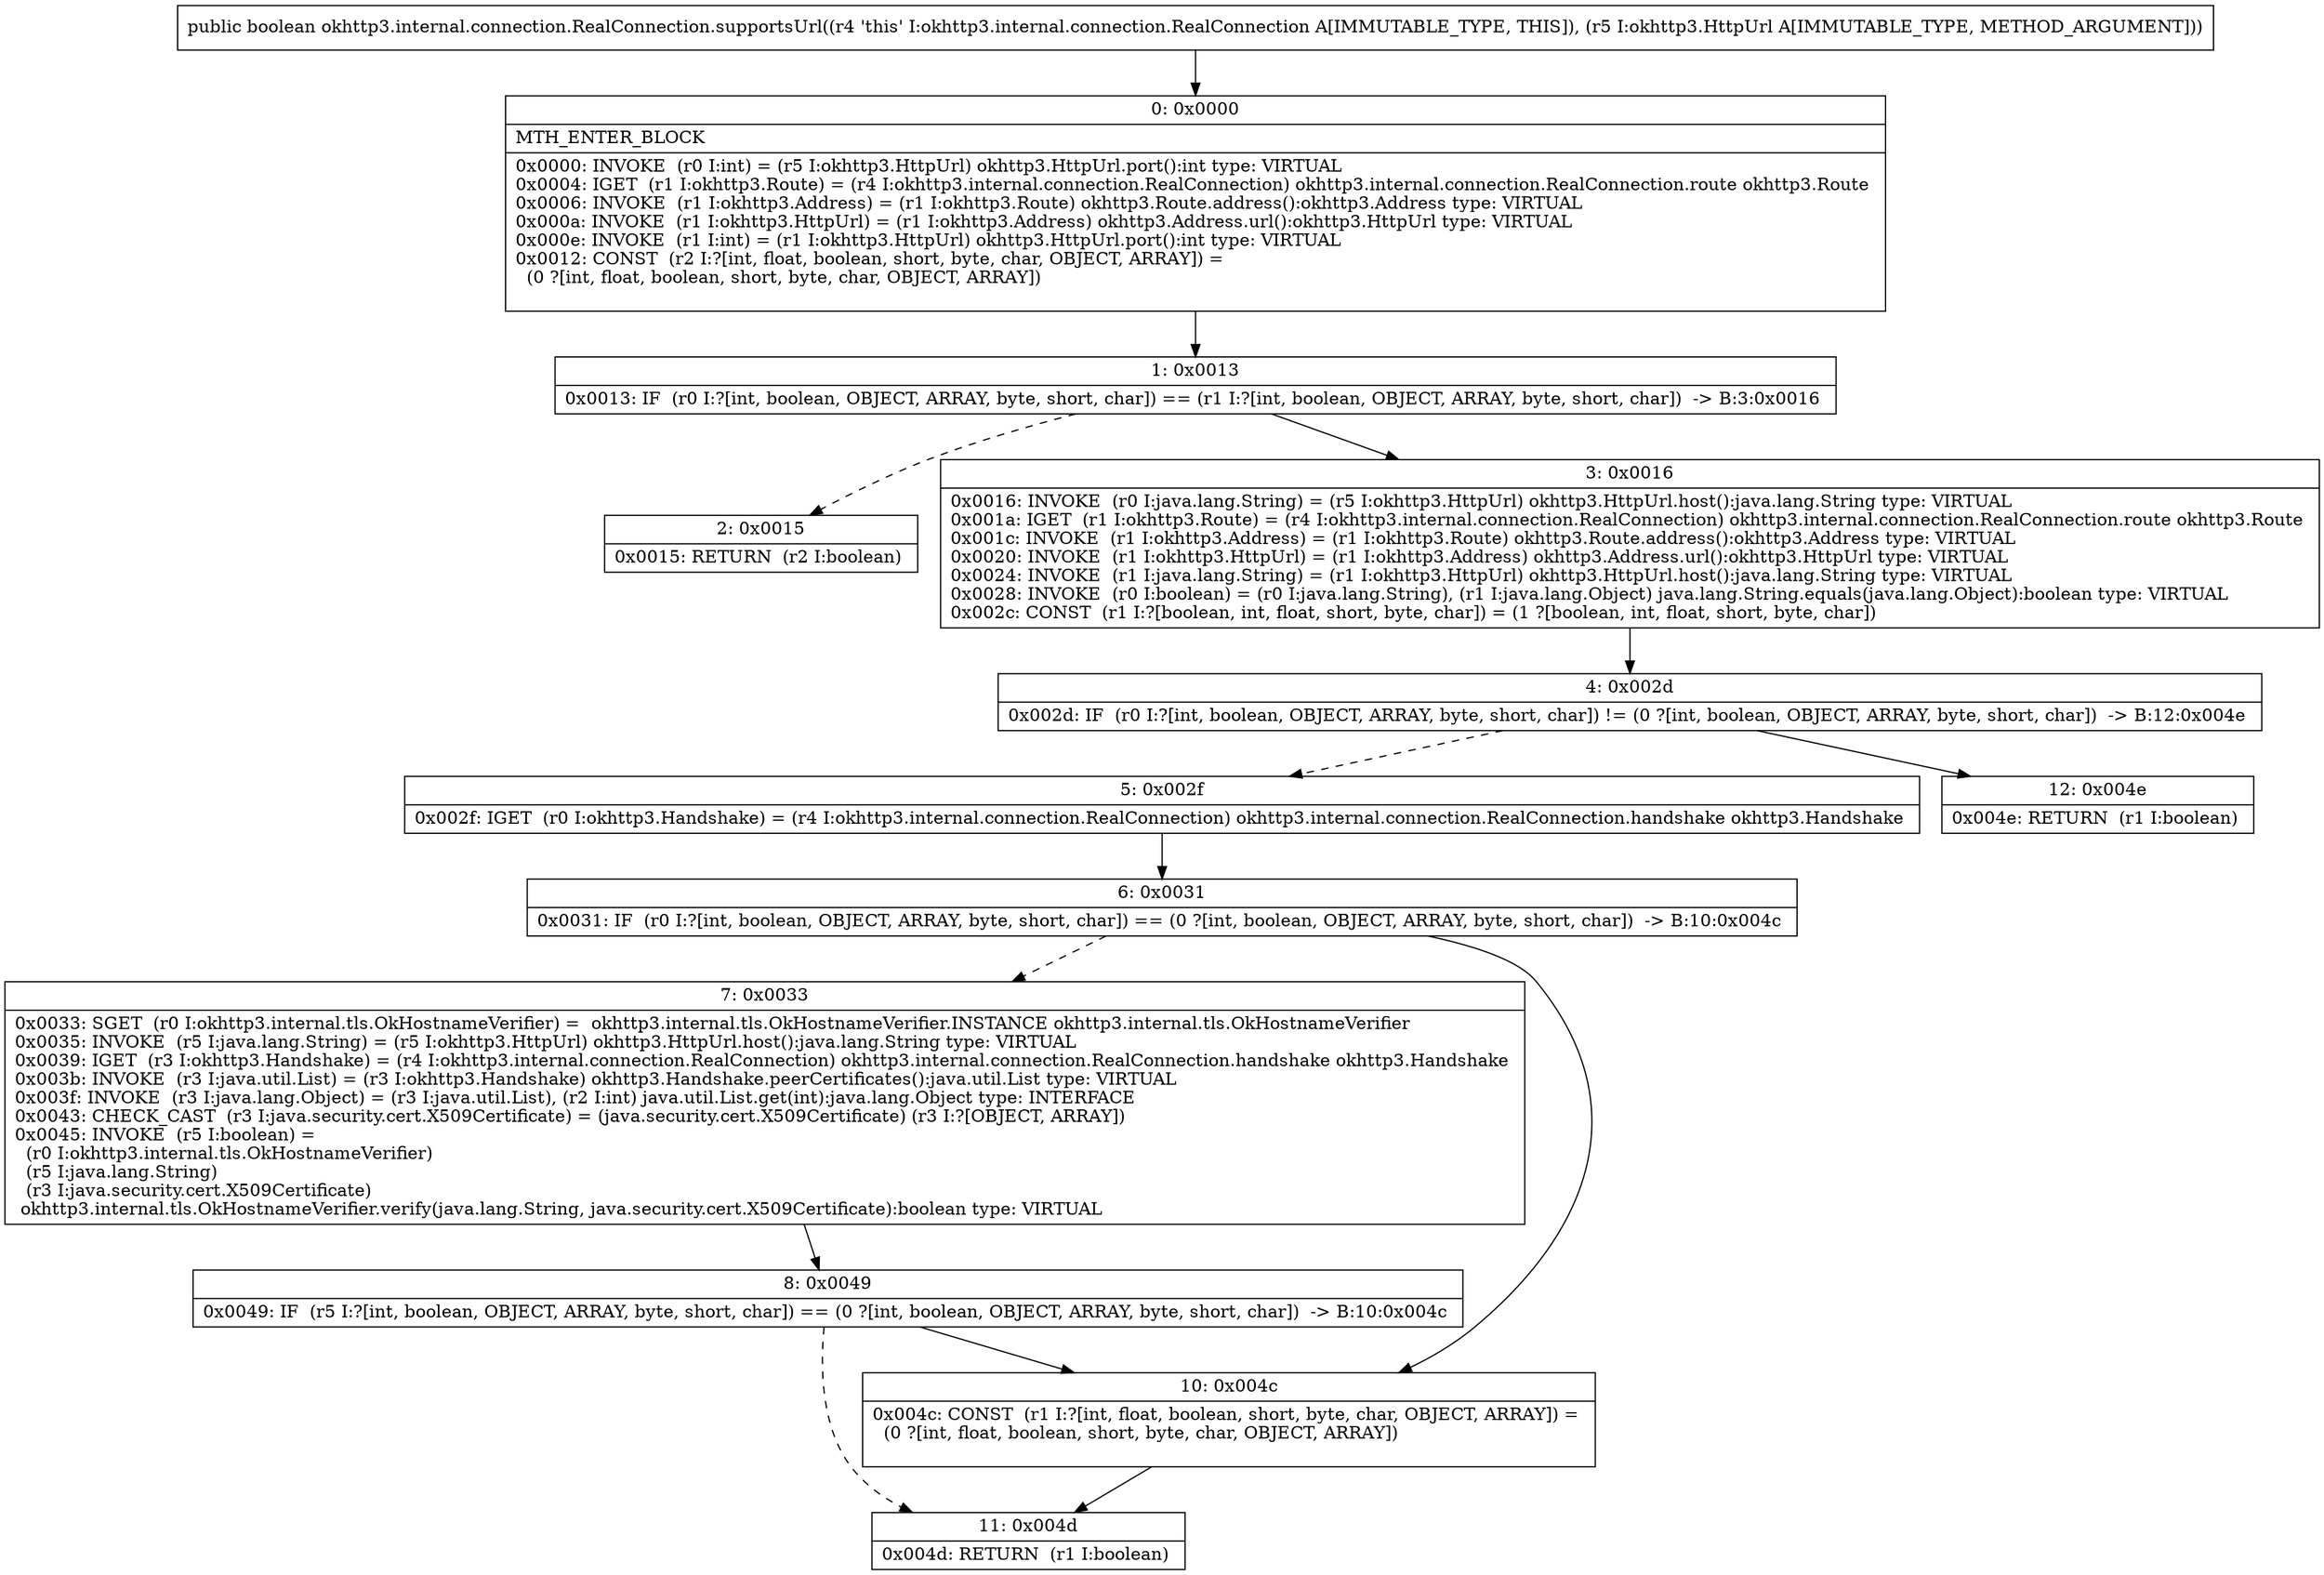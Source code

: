 digraph "CFG forokhttp3.internal.connection.RealConnection.supportsUrl(Lokhttp3\/HttpUrl;)Z" {
Node_0 [shape=record,label="{0\:\ 0x0000|MTH_ENTER_BLOCK\l|0x0000: INVOKE  (r0 I:int) = (r5 I:okhttp3.HttpUrl) okhttp3.HttpUrl.port():int type: VIRTUAL \l0x0004: IGET  (r1 I:okhttp3.Route) = (r4 I:okhttp3.internal.connection.RealConnection) okhttp3.internal.connection.RealConnection.route okhttp3.Route \l0x0006: INVOKE  (r1 I:okhttp3.Address) = (r1 I:okhttp3.Route) okhttp3.Route.address():okhttp3.Address type: VIRTUAL \l0x000a: INVOKE  (r1 I:okhttp3.HttpUrl) = (r1 I:okhttp3.Address) okhttp3.Address.url():okhttp3.HttpUrl type: VIRTUAL \l0x000e: INVOKE  (r1 I:int) = (r1 I:okhttp3.HttpUrl) okhttp3.HttpUrl.port():int type: VIRTUAL \l0x0012: CONST  (r2 I:?[int, float, boolean, short, byte, char, OBJECT, ARRAY]) = \l  (0 ?[int, float, boolean, short, byte, char, OBJECT, ARRAY])\l \l}"];
Node_1 [shape=record,label="{1\:\ 0x0013|0x0013: IF  (r0 I:?[int, boolean, OBJECT, ARRAY, byte, short, char]) == (r1 I:?[int, boolean, OBJECT, ARRAY, byte, short, char])  \-\> B:3:0x0016 \l}"];
Node_2 [shape=record,label="{2\:\ 0x0015|0x0015: RETURN  (r2 I:boolean) \l}"];
Node_3 [shape=record,label="{3\:\ 0x0016|0x0016: INVOKE  (r0 I:java.lang.String) = (r5 I:okhttp3.HttpUrl) okhttp3.HttpUrl.host():java.lang.String type: VIRTUAL \l0x001a: IGET  (r1 I:okhttp3.Route) = (r4 I:okhttp3.internal.connection.RealConnection) okhttp3.internal.connection.RealConnection.route okhttp3.Route \l0x001c: INVOKE  (r1 I:okhttp3.Address) = (r1 I:okhttp3.Route) okhttp3.Route.address():okhttp3.Address type: VIRTUAL \l0x0020: INVOKE  (r1 I:okhttp3.HttpUrl) = (r1 I:okhttp3.Address) okhttp3.Address.url():okhttp3.HttpUrl type: VIRTUAL \l0x0024: INVOKE  (r1 I:java.lang.String) = (r1 I:okhttp3.HttpUrl) okhttp3.HttpUrl.host():java.lang.String type: VIRTUAL \l0x0028: INVOKE  (r0 I:boolean) = (r0 I:java.lang.String), (r1 I:java.lang.Object) java.lang.String.equals(java.lang.Object):boolean type: VIRTUAL \l0x002c: CONST  (r1 I:?[boolean, int, float, short, byte, char]) = (1 ?[boolean, int, float, short, byte, char]) \l}"];
Node_4 [shape=record,label="{4\:\ 0x002d|0x002d: IF  (r0 I:?[int, boolean, OBJECT, ARRAY, byte, short, char]) != (0 ?[int, boolean, OBJECT, ARRAY, byte, short, char])  \-\> B:12:0x004e \l}"];
Node_5 [shape=record,label="{5\:\ 0x002f|0x002f: IGET  (r0 I:okhttp3.Handshake) = (r4 I:okhttp3.internal.connection.RealConnection) okhttp3.internal.connection.RealConnection.handshake okhttp3.Handshake \l}"];
Node_6 [shape=record,label="{6\:\ 0x0031|0x0031: IF  (r0 I:?[int, boolean, OBJECT, ARRAY, byte, short, char]) == (0 ?[int, boolean, OBJECT, ARRAY, byte, short, char])  \-\> B:10:0x004c \l}"];
Node_7 [shape=record,label="{7\:\ 0x0033|0x0033: SGET  (r0 I:okhttp3.internal.tls.OkHostnameVerifier) =  okhttp3.internal.tls.OkHostnameVerifier.INSTANCE okhttp3.internal.tls.OkHostnameVerifier \l0x0035: INVOKE  (r5 I:java.lang.String) = (r5 I:okhttp3.HttpUrl) okhttp3.HttpUrl.host():java.lang.String type: VIRTUAL \l0x0039: IGET  (r3 I:okhttp3.Handshake) = (r4 I:okhttp3.internal.connection.RealConnection) okhttp3.internal.connection.RealConnection.handshake okhttp3.Handshake \l0x003b: INVOKE  (r3 I:java.util.List) = (r3 I:okhttp3.Handshake) okhttp3.Handshake.peerCertificates():java.util.List type: VIRTUAL \l0x003f: INVOKE  (r3 I:java.lang.Object) = (r3 I:java.util.List), (r2 I:int) java.util.List.get(int):java.lang.Object type: INTERFACE \l0x0043: CHECK_CAST  (r3 I:java.security.cert.X509Certificate) = (java.security.cert.X509Certificate) (r3 I:?[OBJECT, ARRAY]) \l0x0045: INVOKE  (r5 I:boolean) = \l  (r0 I:okhttp3.internal.tls.OkHostnameVerifier)\l  (r5 I:java.lang.String)\l  (r3 I:java.security.cert.X509Certificate)\l okhttp3.internal.tls.OkHostnameVerifier.verify(java.lang.String, java.security.cert.X509Certificate):boolean type: VIRTUAL \l}"];
Node_8 [shape=record,label="{8\:\ 0x0049|0x0049: IF  (r5 I:?[int, boolean, OBJECT, ARRAY, byte, short, char]) == (0 ?[int, boolean, OBJECT, ARRAY, byte, short, char])  \-\> B:10:0x004c \l}"];
Node_10 [shape=record,label="{10\:\ 0x004c|0x004c: CONST  (r1 I:?[int, float, boolean, short, byte, char, OBJECT, ARRAY]) = \l  (0 ?[int, float, boolean, short, byte, char, OBJECT, ARRAY])\l \l}"];
Node_11 [shape=record,label="{11\:\ 0x004d|0x004d: RETURN  (r1 I:boolean) \l}"];
Node_12 [shape=record,label="{12\:\ 0x004e|0x004e: RETURN  (r1 I:boolean) \l}"];
MethodNode[shape=record,label="{public boolean okhttp3.internal.connection.RealConnection.supportsUrl((r4 'this' I:okhttp3.internal.connection.RealConnection A[IMMUTABLE_TYPE, THIS]), (r5 I:okhttp3.HttpUrl A[IMMUTABLE_TYPE, METHOD_ARGUMENT])) }"];
MethodNode -> Node_0;
Node_0 -> Node_1;
Node_1 -> Node_2[style=dashed];
Node_1 -> Node_3;
Node_3 -> Node_4;
Node_4 -> Node_5[style=dashed];
Node_4 -> Node_12;
Node_5 -> Node_6;
Node_6 -> Node_7[style=dashed];
Node_6 -> Node_10;
Node_7 -> Node_8;
Node_8 -> Node_10;
Node_8 -> Node_11[style=dashed];
Node_10 -> Node_11;
}

